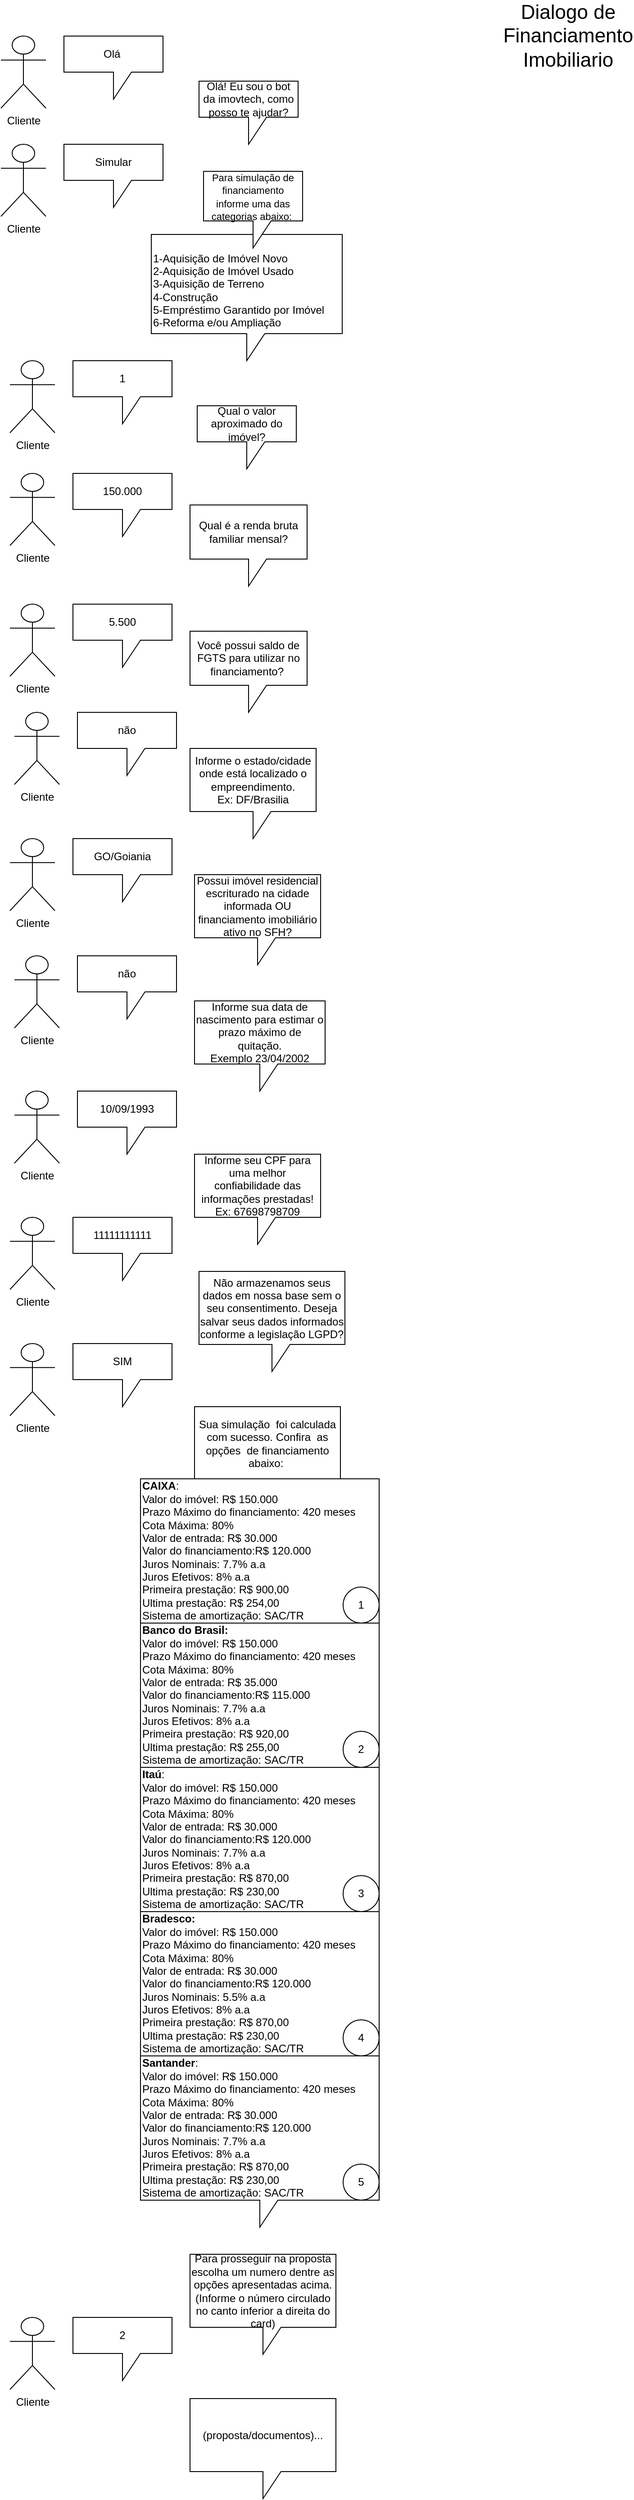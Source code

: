 <mxfile version="14.7.2" type="device"><diagram id="b9OmlH3RRHzQjavhj4P1" name="Page-1"><mxGraphModel dx="1186" dy="709" grid="1" gridSize="10" guides="1" tooltips="1" connect="1" arrows="1" fold="1" page="1" pageScale="1" pageWidth="827" pageHeight="1169" math="0" shadow="0"><root><mxCell id="0"/><mxCell id="1" parent="0"/><mxCell id="jeerwUKFaOaXz80sRQCc-1" value="Cliente" style="shape=umlActor;verticalLabelPosition=bottom;verticalAlign=top;html=1;outlineConnect=0;" parent="1" vertex="1"><mxGeometry x="110" y="60" width="50" height="80" as="geometry"/></mxCell><mxCell id="jeerwUKFaOaXz80sRQCc-3" value="" style="shape=image;html=1;verticalAlign=top;verticalLabelPosition=bottom;labelBackgroundColor=#ffffff;imageAspect=0;aspect=fixed;image=https://cdn2.iconfinder.com/data/icons/artificial-intelligence-52/48/bl_1647_Robot_artificial_intelligence_worker_dog_magnifier_bot-128.png" parent="1" vertex="1"><mxGeometry x="450" y="120" width="70" height="70" as="geometry"/></mxCell><mxCell id="jeerwUKFaOaXz80sRQCc-5" value="Olá&amp;nbsp;" style="shape=callout;whiteSpace=wrap;html=1;perimeter=calloutPerimeter;" parent="1" vertex="1"><mxGeometry x="180" y="60" width="110" height="70" as="geometry"/></mxCell><mxCell id="jeerwUKFaOaXz80sRQCc-6" value="Olá! Eu sou o bot da imovtech, como posso te ajudar?" style="shape=callout;whiteSpace=wrap;html=1;perimeter=calloutPerimeter;" parent="1" vertex="1"><mxGeometry x="330" y="110" width="110" height="70" as="geometry"/></mxCell><mxCell id="jeerwUKFaOaXz80sRQCc-11" value="Cliente" style="shape=umlActor;verticalLabelPosition=bottom;verticalAlign=top;html=1;outlineConnect=0;" parent="1" vertex="1"><mxGeometry x="110" y="180" width="50" height="80" as="geometry"/></mxCell><mxCell id="jeerwUKFaOaXz80sRQCc-12" value="Simular" style="shape=callout;whiteSpace=wrap;html=1;perimeter=calloutPerimeter;" parent="1" vertex="1"><mxGeometry x="180" y="180" width="110" height="70" as="geometry"/></mxCell><mxCell id="jeerwUKFaOaXz80sRQCc-13" value="" style="shape=image;html=1;verticalAlign=top;verticalLabelPosition=bottom;labelBackgroundColor=#ffffff;imageAspect=0;aspect=fixed;image=https://cdn2.iconfinder.com/data/icons/artificial-intelligence-52/48/bl_1647_Robot_artificial_intelligence_worker_dog_magnifier_bot-128.png" parent="1" vertex="1"><mxGeometry x="450" y="225" width="70" height="70" as="geometry"/></mxCell><mxCell id="jeerwUKFaOaXz80sRQCc-19" value="&lt;p&gt;&lt;span&gt;&lt;br&gt;&lt;/span&gt;&lt;span&gt;1-Aquisição de Imóvel Novo&lt;br&gt;&lt;/span&gt;&lt;span&gt;2-Aquisição de Imóvel Usado&lt;br&gt;&lt;/span&gt;&lt;span&gt;3-Aquisição de Terreno&lt;br&gt;&lt;/span&gt;&lt;span&gt;4-Construção&lt;br&gt;&lt;/span&gt;&lt;span&gt;5-Empréstimo Garantido por Imóvel&lt;/span&gt;&lt;span&gt;&lt;br&gt;&lt;/span&gt;&lt;span&gt;6-Reforma e/ou Ampliação&lt;/span&gt;&lt;/p&gt;" style="shape=callout;whiteSpace=wrap;html=1;perimeter=calloutPerimeter;align=left;" parent="1" vertex="1"><mxGeometry x="277" y="280" width="212" height="140" as="geometry"/></mxCell><mxCell id="jeerwUKFaOaXz80sRQCc-20" value="&lt;font style=&quot;font-size: 11px&quot;&gt;Para simulação de financiamento informe uma das categorias abaixo:&amp;nbsp;&lt;/font&gt;" style="shape=callout;whiteSpace=wrap;html=1;perimeter=calloutPerimeter;" parent="1" vertex="1"><mxGeometry x="335" y="210" width="110" height="85" as="geometry"/></mxCell><mxCell id="jeerwUKFaOaXz80sRQCc-22" value="Cliente" style="shape=umlActor;verticalLabelPosition=bottom;verticalAlign=top;html=1;outlineConnect=0;" parent="1" vertex="1"><mxGeometry x="120" y="420" width="50" height="80" as="geometry"/></mxCell><mxCell id="jeerwUKFaOaXz80sRQCc-23" value="" style="shape=image;html=1;verticalAlign=top;verticalLabelPosition=bottom;labelBackgroundColor=#ffffff;imageAspect=0;aspect=fixed;image=https://cdn2.iconfinder.com/data/icons/artificial-intelligence-52/48/bl_1647_Robot_artificial_intelligence_worker_dog_magnifier_bot-128.png" parent="1" vertex="1"><mxGeometry x="450" y="480" width="70" height="70" as="geometry"/></mxCell><mxCell id="jeerwUKFaOaXz80sRQCc-24" value="1" style="shape=callout;whiteSpace=wrap;html=1;perimeter=calloutPerimeter;" parent="1" vertex="1"><mxGeometry x="190" y="420" width="110" height="70" as="geometry"/></mxCell><mxCell id="jeerwUKFaOaXz80sRQCc-25" value="Qual o valor aproximado do imóvel?" style="shape=callout;whiteSpace=wrap;html=1;perimeter=calloutPerimeter;" parent="1" vertex="1"><mxGeometry x="328" y="470" width="110" height="70" as="geometry"/></mxCell><mxCell id="jeerwUKFaOaXz80sRQCc-26" value="Cliente" style="shape=umlActor;verticalLabelPosition=bottom;verticalAlign=top;html=1;outlineConnect=0;" parent="1" vertex="1"><mxGeometry x="120" y="545" width="50" height="80" as="geometry"/></mxCell><mxCell id="jeerwUKFaOaXz80sRQCc-27" value="150.000" style="shape=callout;whiteSpace=wrap;html=1;perimeter=calloutPerimeter;" parent="1" vertex="1"><mxGeometry x="190" y="545" width="110" height="70" as="geometry"/></mxCell><mxCell id="jeerwUKFaOaXz80sRQCc-28" value="Informe o estado/cidade onde está localizado o empreendimento. &lt;br&gt;Ex: DF/Brasilia" style="shape=callout;whiteSpace=wrap;html=1;perimeter=calloutPerimeter;" parent="1" vertex="1"><mxGeometry x="320" y="850" width="140" height="100" as="geometry"/></mxCell><mxCell id="jeerwUKFaOaXz80sRQCc-29" value="" style="shape=image;html=1;verticalAlign=top;verticalLabelPosition=bottom;labelBackgroundColor=#ffffff;imageAspect=0;aspect=fixed;image=https://cdn2.iconfinder.com/data/icons/artificial-intelligence-52/48/bl_1647_Robot_artificial_intelligence_worker_dog_magnifier_bot-128.png" parent="1" vertex="1"><mxGeometry x="470" y="880" width="70" height="70" as="geometry"/></mxCell><mxCell id="jeerwUKFaOaXz80sRQCc-30" value="Cliente" style="shape=umlActor;verticalLabelPosition=bottom;verticalAlign=top;html=1;outlineConnect=0;" parent="1" vertex="1"><mxGeometry x="125" y="1230" width="50" height="80" as="geometry"/></mxCell><mxCell id="jeerwUKFaOaXz80sRQCc-31" value="10/09/1993" style="shape=callout;whiteSpace=wrap;html=1;perimeter=calloutPerimeter;" parent="1" vertex="1"><mxGeometry x="195" y="1230" width="110" height="70" as="geometry"/></mxCell><mxCell id="jeerwUKFaOaXz80sRQCc-32" value="Informe sua data de nascimento para estimar o prazo máximo de quitação. &lt;br&gt;Exemplo 23/04/2002" style="shape=callout;whiteSpace=wrap;html=1;perimeter=calloutPerimeter;" parent="1" vertex="1"><mxGeometry x="325" y="1130" width="145" height="100" as="geometry"/></mxCell><mxCell id="jeerwUKFaOaXz80sRQCc-33" value="" style="shape=image;html=1;verticalAlign=top;verticalLabelPosition=bottom;labelBackgroundColor=#ffffff;imageAspect=0;aspect=fixed;image=https://cdn2.iconfinder.com/data/icons/artificial-intelligence-52/48/bl_1647_Robot_artificial_intelligence_worker_dog_magnifier_bot-128.png" parent="1" vertex="1"><mxGeometry x="482" y="1150" width="70" height="70" as="geometry"/></mxCell><mxCell id="jeerwUKFaOaXz80sRQCc-35" value="Cliente" style="shape=umlActor;verticalLabelPosition=bottom;verticalAlign=top;html=1;outlineConnect=0;" parent="1" vertex="1"><mxGeometry x="120" y="690" width="50" height="80" as="geometry"/></mxCell><mxCell id="jeerwUKFaOaXz80sRQCc-36" value="5.500" style="shape=callout;whiteSpace=wrap;html=1;perimeter=calloutPerimeter;" parent="1" vertex="1"><mxGeometry x="190" y="690" width="110" height="70" as="geometry"/></mxCell><mxCell id="jeerwUKFaOaXz80sRQCc-37" value="Qual é a renda bruta familiar mensal?" style="shape=callout;whiteSpace=wrap;html=1;perimeter=calloutPerimeter;" parent="1" vertex="1"><mxGeometry x="320" y="580" width="130" height="90" as="geometry"/></mxCell><mxCell id="jeerwUKFaOaXz80sRQCc-38" value="" style="shape=image;html=1;verticalAlign=top;verticalLabelPosition=bottom;labelBackgroundColor=#ffffff;imageAspect=0;aspect=fixed;image=https://cdn2.iconfinder.com/data/icons/artificial-intelligence-52/48/bl_1647_Robot_artificial_intelligence_worker_dog_magnifier_bot-128.png" parent="1" vertex="1"><mxGeometry x="460" y="600" width="70" height="70" as="geometry"/></mxCell><mxCell id="jeerwUKFaOaXz80sRQCc-43" value="Cliente" style="shape=umlActor;verticalLabelPosition=bottom;verticalAlign=top;html=1;outlineConnect=0;" parent="1" vertex="1"><mxGeometry x="120" y="950" width="50" height="80" as="geometry"/></mxCell><mxCell id="jeerwUKFaOaXz80sRQCc-44" value="GO/Goiania" style="shape=callout;whiteSpace=wrap;html=1;perimeter=calloutPerimeter;" parent="1" vertex="1"><mxGeometry x="190" y="950" width="110" height="70" as="geometry"/></mxCell><mxCell id="jeerwUKFaOaXz80sRQCc-45" value="Informe seu CPF para uma melhor confiabilidade das informações prestadas!&lt;br&gt;Ex: 67698798709" style="shape=callout;whiteSpace=wrap;html=1;perimeter=calloutPerimeter;" parent="1" vertex="1"><mxGeometry x="325" y="1300" width="140" height="100" as="geometry"/></mxCell><mxCell id="jeerwUKFaOaXz80sRQCc-46" value="" style="shape=image;html=1;verticalAlign=top;verticalLabelPosition=bottom;labelBackgroundColor=#ffffff;imageAspect=0;aspect=fixed;image=https://cdn2.iconfinder.com/data/icons/artificial-intelligence-52/48/bl_1647_Robot_artificial_intelligence_worker_dog_magnifier_bot-128.png" parent="1" vertex="1"><mxGeometry x="475" y="1320" width="70" height="70" as="geometry"/></mxCell><mxCell id="jeerwUKFaOaXz80sRQCc-47" value="Não armazenamos seus dados em nossa base sem o seu consentimento. Deseja salvar seus dados informados conforme a legislação LGPD?" style="shape=callout;whiteSpace=wrap;html=1;perimeter=calloutPerimeter;" parent="1" vertex="1"><mxGeometry x="330" y="1430" width="162" height="111" as="geometry"/></mxCell><mxCell id="jeerwUKFaOaXz80sRQCc-49" value="Cliente" style="shape=umlActor;verticalLabelPosition=bottom;verticalAlign=top;html=1;outlineConnect=0;" parent="1" vertex="1"><mxGeometry x="120" y="1370" width="50" height="80" as="geometry"/></mxCell><mxCell id="jeerwUKFaOaXz80sRQCc-50" value="11111111111" style="shape=callout;whiteSpace=wrap;html=1;perimeter=calloutPerimeter;" parent="1" vertex="1"><mxGeometry x="190" y="1370" width="110" height="70" as="geometry"/></mxCell><mxCell id="jeerwUKFaOaXz80sRQCc-51" value="" style="shape=image;html=1;verticalAlign=top;verticalLabelPosition=bottom;labelBackgroundColor=#ffffff;imageAspect=0;aspect=fixed;image=https://cdn2.iconfinder.com/data/icons/artificial-intelligence-52/48/bl_1647_Robot_artificial_intelligence_worker_dog_magnifier_bot-128.png" parent="1" vertex="1"><mxGeometry x="500" y="1471" width="70" height="70" as="geometry"/></mxCell><mxCell id="jeerwUKFaOaXz80sRQCc-54" value="Cliente" style="shape=umlActor;verticalLabelPosition=bottom;verticalAlign=top;html=1;outlineConnect=0;" parent="1" vertex="1"><mxGeometry x="120" y="1510" width="50" height="80" as="geometry"/></mxCell><mxCell id="jeerwUKFaOaXz80sRQCc-55" value="SIM" style="shape=callout;whiteSpace=wrap;html=1;perimeter=calloutPerimeter;" parent="1" vertex="1"><mxGeometry x="190" y="1510" width="110" height="70" as="geometry"/></mxCell><mxCell id="jeerwUKFaOaXz80sRQCc-56" value="Cliente" style="shape=umlActor;verticalLabelPosition=bottom;verticalAlign=top;html=1;outlineConnect=0;" parent="1" vertex="1"><mxGeometry x="125" y="810" width="50" height="80" as="geometry"/></mxCell><mxCell id="jeerwUKFaOaXz80sRQCc-57" value="não" style="shape=callout;whiteSpace=wrap;html=1;perimeter=calloutPerimeter;" parent="1" vertex="1"><mxGeometry x="195" y="810" width="110" height="70" as="geometry"/></mxCell><mxCell id="jeerwUKFaOaXz80sRQCc-58" value="&lt;p&gt;&lt;span style=&quot;text-align: left&quot;&gt;Você possui saldo de FGTS para utilizar no financiamento?&lt;/span&gt;&lt;span style=&quot;text-align: left&quot;&gt;&amp;nbsp;&lt;/span&gt;&lt;/p&gt;" style="shape=callout;whiteSpace=wrap;html=1;perimeter=calloutPerimeter;" parent="1" vertex="1"><mxGeometry x="320" y="720" width="130" height="90" as="geometry"/></mxCell><mxCell id="jeerwUKFaOaXz80sRQCc-59" value="" style="shape=image;html=1;verticalAlign=top;verticalLabelPosition=bottom;labelBackgroundColor=#ffffff;imageAspect=0;aspect=fixed;image=https://cdn2.iconfinder.com/data/icons/artificial-intelligence-52/48/bl_1647_Robot_artificial_intelligence_worker_dog_magnifier_bot-128.png" parent="1" vertex="1"><mxGeometry x="460" y="740" width="70" height="70" as="geometry"/></mxCell><mxCell id="jeerwUKFaOaXz80sRQCc-60" value="Cliente" style="shape=umlActor;verticalLabelPosition=bottom;verticalAlign=top;html=1;outlineConnect=0;" parent="1" vertex="1"><mxGeometry x="125" y="1080" width="50" height="80" as="geometry"/></mxCell><mxCell id="jeerwUKFaOaXz80sRQCc-61" value="não" style="shape=callout;whiteSpace=wrap;html=1;perimeter=calloutPerimeter;" parent="1" vertex="1"><mxGeometry x="195" y="1080" width="110" height="70" as="geometry"/></mxCell><mxCell id="jeerwUKFaOaXz80sRQCc-62" value="&lt;p&gt;&lt;span style=&quot;text-align: center ; text-indent: 0px ; display: inline ; float: none&quot;&gt;Possui imóvel residencial escriturado na cidade informada OU financiamento imobiliário ativo no SFH?&lt;/span&gt;&lt;/p&gt;" style="shape=callout;whiteSpace=wrap;html=1;perimeter=calloutPerimeter;" parent="1" vertex="1"><mxGeometry x="325" y="990" width="140" height="100" as="geometry"/></mxCell><mxCell id="jeerwUKFaOaXz80sRQCc-63" value="" style="shape=image;html=1;verticalAlign=top;verticalLabelPosition=bottom;labelBackgroundColor=#ffffff;imageAspect=0;aspect=fixed;image=https://cdn2.iconfinder.com/data/icons/artificial-intelligence-52/48/bl_1647_Robot_artificial_intelligence_worker_dog_magnifier_bot-128.png" parent="1" vertex="1"><mxGeometry x="475" y="1020" width="70" height="70" as="geometry"/></mxCell><mxCell id="jeerwUKFaOaXz80sRQCc-65" value="Sua simulação&amp;nbsp; foi calculada com sucesso. Confira&amp;nbsp; as opções&amp;nbsp; de financiamento abaixo:&amp;nbsp;" style="shape=callout;whiteSpace=wrap;html=1;perimeter=calloutPerimeter;" parent="1" vertex="1"><mxGeometry x="325" y="1580" width="162" height="111" as="geometry"/></mxCell><mxCell id="jeerwUKFaOaXz80sRQCc-66" value="" style="shape=image;html=1;verticalAlign=top;verticalLabelPosition=bottom;labelBackgroundColor=#ffffff;imageAspect=0;aspect=fixed;image=https://cdn2.iconfinder.com/data/icons/artificial-intelligence-52/48/bl_1647_Robot_artificial_intelligence_worker_dog_magnifier_bot-128.png" parent="1" vertex="1"><mxGeometry x="487" y="1600.5" width="70" height="70" as="geometry"/></mxCell><mxCell id="jeerwUKFaOaXz80sRQCc-68" value="&lt;b&gt;CAIXA&lt;/b&gt;:&amp;nbsp;&lt;br&gt;Valor do imóvel: R$ 150.000&lt;br&gt;Prazo Máximo do financiamento: 420 meses&lt;br&gt;Cota Máxima: 80%&lt;br&gt;Valor de entrada: R$ 30.000&lt;br&gt;Valor do financiamento:R$ 120.000&lt;br&gt;Juros Nominais: 7.7% a.a&lt;br&gt;Juros Efetivos: 8% a.a&lt;br&gt;Primeira prestação: R$ 900,00&lt;br&gt;Ultima prestação: R$ 254,00&lt;br&gt;Sistema de amortização: SAC/TR" style="shape=callout;whiteSpace=wrap;html=1;perimeter=calloutPerimeter;align=left;" parent="1" vertex="1"><mxGeometry x="265" y="1660" width="265" height="190" as="geometry"/></mxCell><mxCell id="jeerwUKFaOaXz80sRQCc-69" value="&lt;b&gt;Banco do Brasil:&amp;nbsp;&lt;br&gt;&lt;/b&gt;Valor do imóvel: R$ 150.000&lt;br&gt;Prazo Máximo do financiamento: 420 meses&lt;br&gt;Cota Máxima: 80%&lt;br&gt;Valor de entrada: R$ 35.000&lt;br&gt;Valor do financiamento:R$ 115.000&lt;br&gt;Juros Nominais: 7.7% a.a&lt;br&gt;Juros Efetivos: 8% a.a&lt;br&gt;Primeira prestação: R$ 920,00&lt;br&gt;Ultima prestação: R$ 255,00&lt;br&gt;Sistema de amortização: SAC/TR" style="shape=callout;whiteSpace=wrap;html=1;perimeter=calloutPerimeter;align=left;" parent="1" vertex="1"><mxGeometry x="265" y="1820" width="265" height="190" as="geometry"/></mxCell><mxCell id="jeerwUKFaOaXz80sRQCc-70" value="&lt;b&gt;Itaú&lt;/b&gt;:&amp;nbsp;&lt;br&gt;Valor do imóvel: R$ 150.000&lt;br&gt;Prazo Máximo do financiamento: 420 meses&lt;br&gt;Cota Máxima: 80%&lt;br&gt;Valor de entrada: R$ 30.000&lt;br&gt;Valor do financiamento:R$ 120.000&lt;br&gt;Juros Nominais: 7.7% a.a&lt;br&gt;Juros Efetivos: 8% a.a&lt;br&gt;Primeira prestação: R$ 870,00&lt;br&gt;Ultima prestação: R$ 230,00&lt;br&gt;Sistema de amortização: SAC/TR" style="shape=callout;whiteSpace=wrap;html=1;perimeter=calloutPerimeter;align=left;" parent="1" vertex="1"><mxGeometry x="265" y="1980" width="265" height="190" as="geometry"/></mxCell><mxCell id="jeerwUKFaOaXz80sRQCc-71" value="&lt;b&gt;Bradesco:&amp;nbsp;&lt;br&gt;&lt;/b&gt;Valor do imóvel: R$ 150.000&lt;br&gt;Prazo Máximo do financiamento: 420 meses&lt;br&gt;Cota Máxima: 80%&lt;br&gt;Valor de entrada: R$ 30.000&lt;br&gt;Valor do financiamento:R$ 120.000&lt;br&gt;Juros Nominais: 5.5% a.a&lt;br&gt;Juros Efetivos: 8% a.a&lt;br&gt;Primeira prestação: R$ 870,00&lt;br&gt;Ultima prestação: R$ 230,00&lt;br&gt;Sistema de amortização: SAC/TR" style="shape=callout;whiteSpace=wrap;html=1;perimeter=calloutPerimeter;align=left;" parent="1" vertex="1"><mxGeometry x="265" y="2140" width="265" height="190" as="geometry"/></mxCell><mxCell id="jeerwUKFaOaXz80sRQCc-72" value="&lt;b&gt;Santander&lt;/b&gt;:&amp;nbsp;&lt;br&gt;Valor do imóvel: R$ 150.000&lt;br&gt;Prazo Máximo do financiamento: 420 meses&lt;br&gt;Cota Máxima: 80%&lt;br&gt;Valor de entrada: R$ 30.000&lt;br&gt;Valor do financiamento:R$ 120.000&lt;br&gt;Juros Nominais: 7.7% a.a&lt;br&gt;Juros Efetivos: 8% a.a&lt;br&gt;Primeira prestação: R$ 870,00&lt;br&gt;Ultima prestação: R$ 230,00&lt;br&gt;Sistema de amortização: SAC/TR" style="shape=callout;whiteSpace=wrap;html=1;perimeter=calloutPerimeter;align=left;" parent="1" vertex="1"><mxGeometry x="265" y="2300" width="265" height="190" as="geometry"/></mxCell><mxCell id="jeerwUKFaOaXz80sRQCc-78" value="4" style="ellipse;whiteSpace=wrap;html=1;aspect=fixed;" parent="1" vertex="1"><mxGeometry x="490" y="2260" width="40" height="40" as="geometry"/></mxCell><mxCell id="jeerwUKFaOaXz80sRQCc-79" value="1" style="ellipse;whiteSpace=wrap;html=1;aspect=fixed;" parent="1" vertex="1"><mxGeometry x="490" y="1780" width="40" height="40" as="geometry"/></mxCell><mxCell id="jeerwUKFaOaXz80sRQCc-80" value="2" style="ellipse;whiteSpace=wrap;html=1;aspect=fixed;" parent="1" vertex="1"><mxGeometry x="490" y="1940" width="40" height="40" as="geometry"/></mxCell><mxCell id="jeerwUKFaOaXz80sRQCc-81" value="3" style="ellipse;whiteSpace=wrap;html=1;aspect=fixed;" parent="1" vertex="1"><mxGeometry x="490" y="2100" width="40" height="40" as="geometry"/></mxCell><mxCell id="jeerwUKFaOaXz80sRQCc-82" value="5" style="ellipse;whiteSpace=wrap;html=1;aspect=fixed;" parent="1" vertex="1"><mxGeometry x="490" y="2420" width="40" height="40" as="geometry"/></mxCell><mxCell id="jeerwUKFaOaXz80sRQCc-83" value="Para prosseguir na proposta escolha um numero dentre as opções apresentadas acima. (Informe o número circulado no canto inferior a direita do card)" style="shape=callout;whiteSpace=wrap;html=1;perimeter=calloutPerimeter;" parent="1" vertex="1"><mxGeometry x="320" y="2520" width="162" height="111" as="geometry"/></mxCell><mxCell id="jeerwUKFaOaXz80sRQCc-84" value="" style="shape=image;html=1;verticalAlign=top;verticalLabelPosition=bottom;labelBackgroundColor=#ffffff;imageAspect=0;aspect=fixed;image=https://cdn2.iconfinder.com/data/icons/artificial-intelligence-52/48/bl_1647_Robot_artificial_intelligence_worker_dog_magnifier_bot-128.png" parent="1" vertex="1"><mxGeometry x="482" y="2580" width="70" height="70" as="geometry"/></mxCell><mxCell id="jeerwUKFaOaXz80sRQCc-85" value="Cliente" style="shape=umlActor;verticalLabelPosition=bottom;verticalAlign=top;html=1;outlineConnect=0;" parent="1" vertex="1"><mxGeometry x="120" y="2590" width="50" height="80" as="geometry"/></mxCell><mxCell id="jeerwUKFaOaXz80sRQCc-86" value="2" style="shape=callout;whiteSpace=wrap;html=1;perimeter=calloutPerimeter;" parent="1" vertex="1"><mxGeometry x="190" y="2590" width="110" height="70" as="geometry"/></mxCell><mxCell id="jeerwUKFaOaXz80sRQCc-87" value="(proposta/documentos)..." style="shape=callout;whiteSpace=wrap;html=1;perimeter=calloutPerimeter;" parent="1" vertex="1"><mxGeometry x="320" y="2680" width="162" height="111" as="geometry"/></mxCell><mxCell id="jeerwUKFaOaXz80sRQCc-88" value="" style="shape=image;html=1;verticalAlign=top;verticalLabelPosition=bottom;labelBackgroundColor=#ffffff;imageAspect=0;aspect=fixed;image=https://cdn2.iconfinder.com/data/icons/artificial-intelligence-52/48/bl_1647_Robot_artificial_intelligence_worker_dog_magnifier_bot-128.png" parent="1" vertex="1"><mxGeometry x="482" y="2710" width="70" height="70" as="geometry"/></mxCell><mxCell id="_y_kj1YqTjXsgaDH_2PV-1" value="&lt;font style=&quot;font-size: 22px&quot;&gt;Dialogo de Financiamento Imobiliario&lt;/font&gt;" style="text;html=1;strokeColor=none;fillColor=none;align=center;verticalAlign=middle;whiteSpace=wrap;rounded=0;" vertex="1" parent="1"><mxGeometry x="720" y="50" width="40" height="20" as="geometry"/></mxCell></root></mxGraphModel></diagram></mxfile>